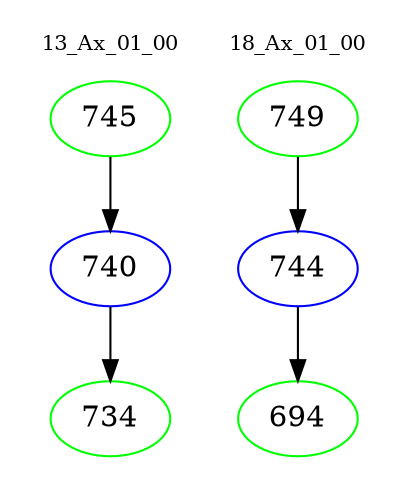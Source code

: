 digraph{
subgraph cluster_0 {
color = white
label = "13_Ax_01_00";
fontsize=10;
T0_745 [label="745", color="green"]
T0_745 -> T0_740 [color="black"]
T0_740 [label="740", color="blue"]
T0_740 -> T0_734 [color="black"]
T0_734 [label="734", color="green"]
}
subgraph cluster_1 {
color = white
label = "18_Ax_01_00";
fontsize=10;
T1_749 [label="749", color="green"]
T1_749 -> T1_744 [color="black"]
T1_744 [label="744", color="blue"]
T1_744 -> T1_694 [color="black"]
T1_694 [label="694", color="green"]
}
}
